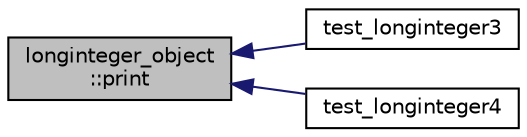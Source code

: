 digraph "longinteger_object::print"
{
  edge [fontname="Helvetica",fontsize="10",labelfontname="Helvetica",labelfontsize="10"];
  node [fontname="Helvetica",fontsize="10",shape=record];
  rankdir="LR";
  Node2994 [label="longinteger_object\l::print",height=0.2,width=0.4,color="black", fillcolor="grey75", style="filled", fontcolor="black"];
  Node2994 -> Node2995 [dir="back",color="midnightblue",fontsize="10",style="solid",fontname="Helvetica"];
  Node2995 [label="test_longinteger3",height=0.2,width=0.4,color="black", fillcolor="white", style="filled",URL="$d6/d94/longinteger__domain_8_c.html#a501b1cdc2073b478d7cdd87668f99954"];
  Node2994 -> Node2996 [dir="back",color="midnightblue",fontsize="10",style="solid",fontname="Helvetica"];
  Node2996 [label="test_longinteger4",height=0.2,width=0.4,color="black", fillcolor="white", style="filled",URL="$d6/d94/longinteger__domain_8_c.html#a5aaf151e49107ec7885de182a0b4f1d6"];
}
